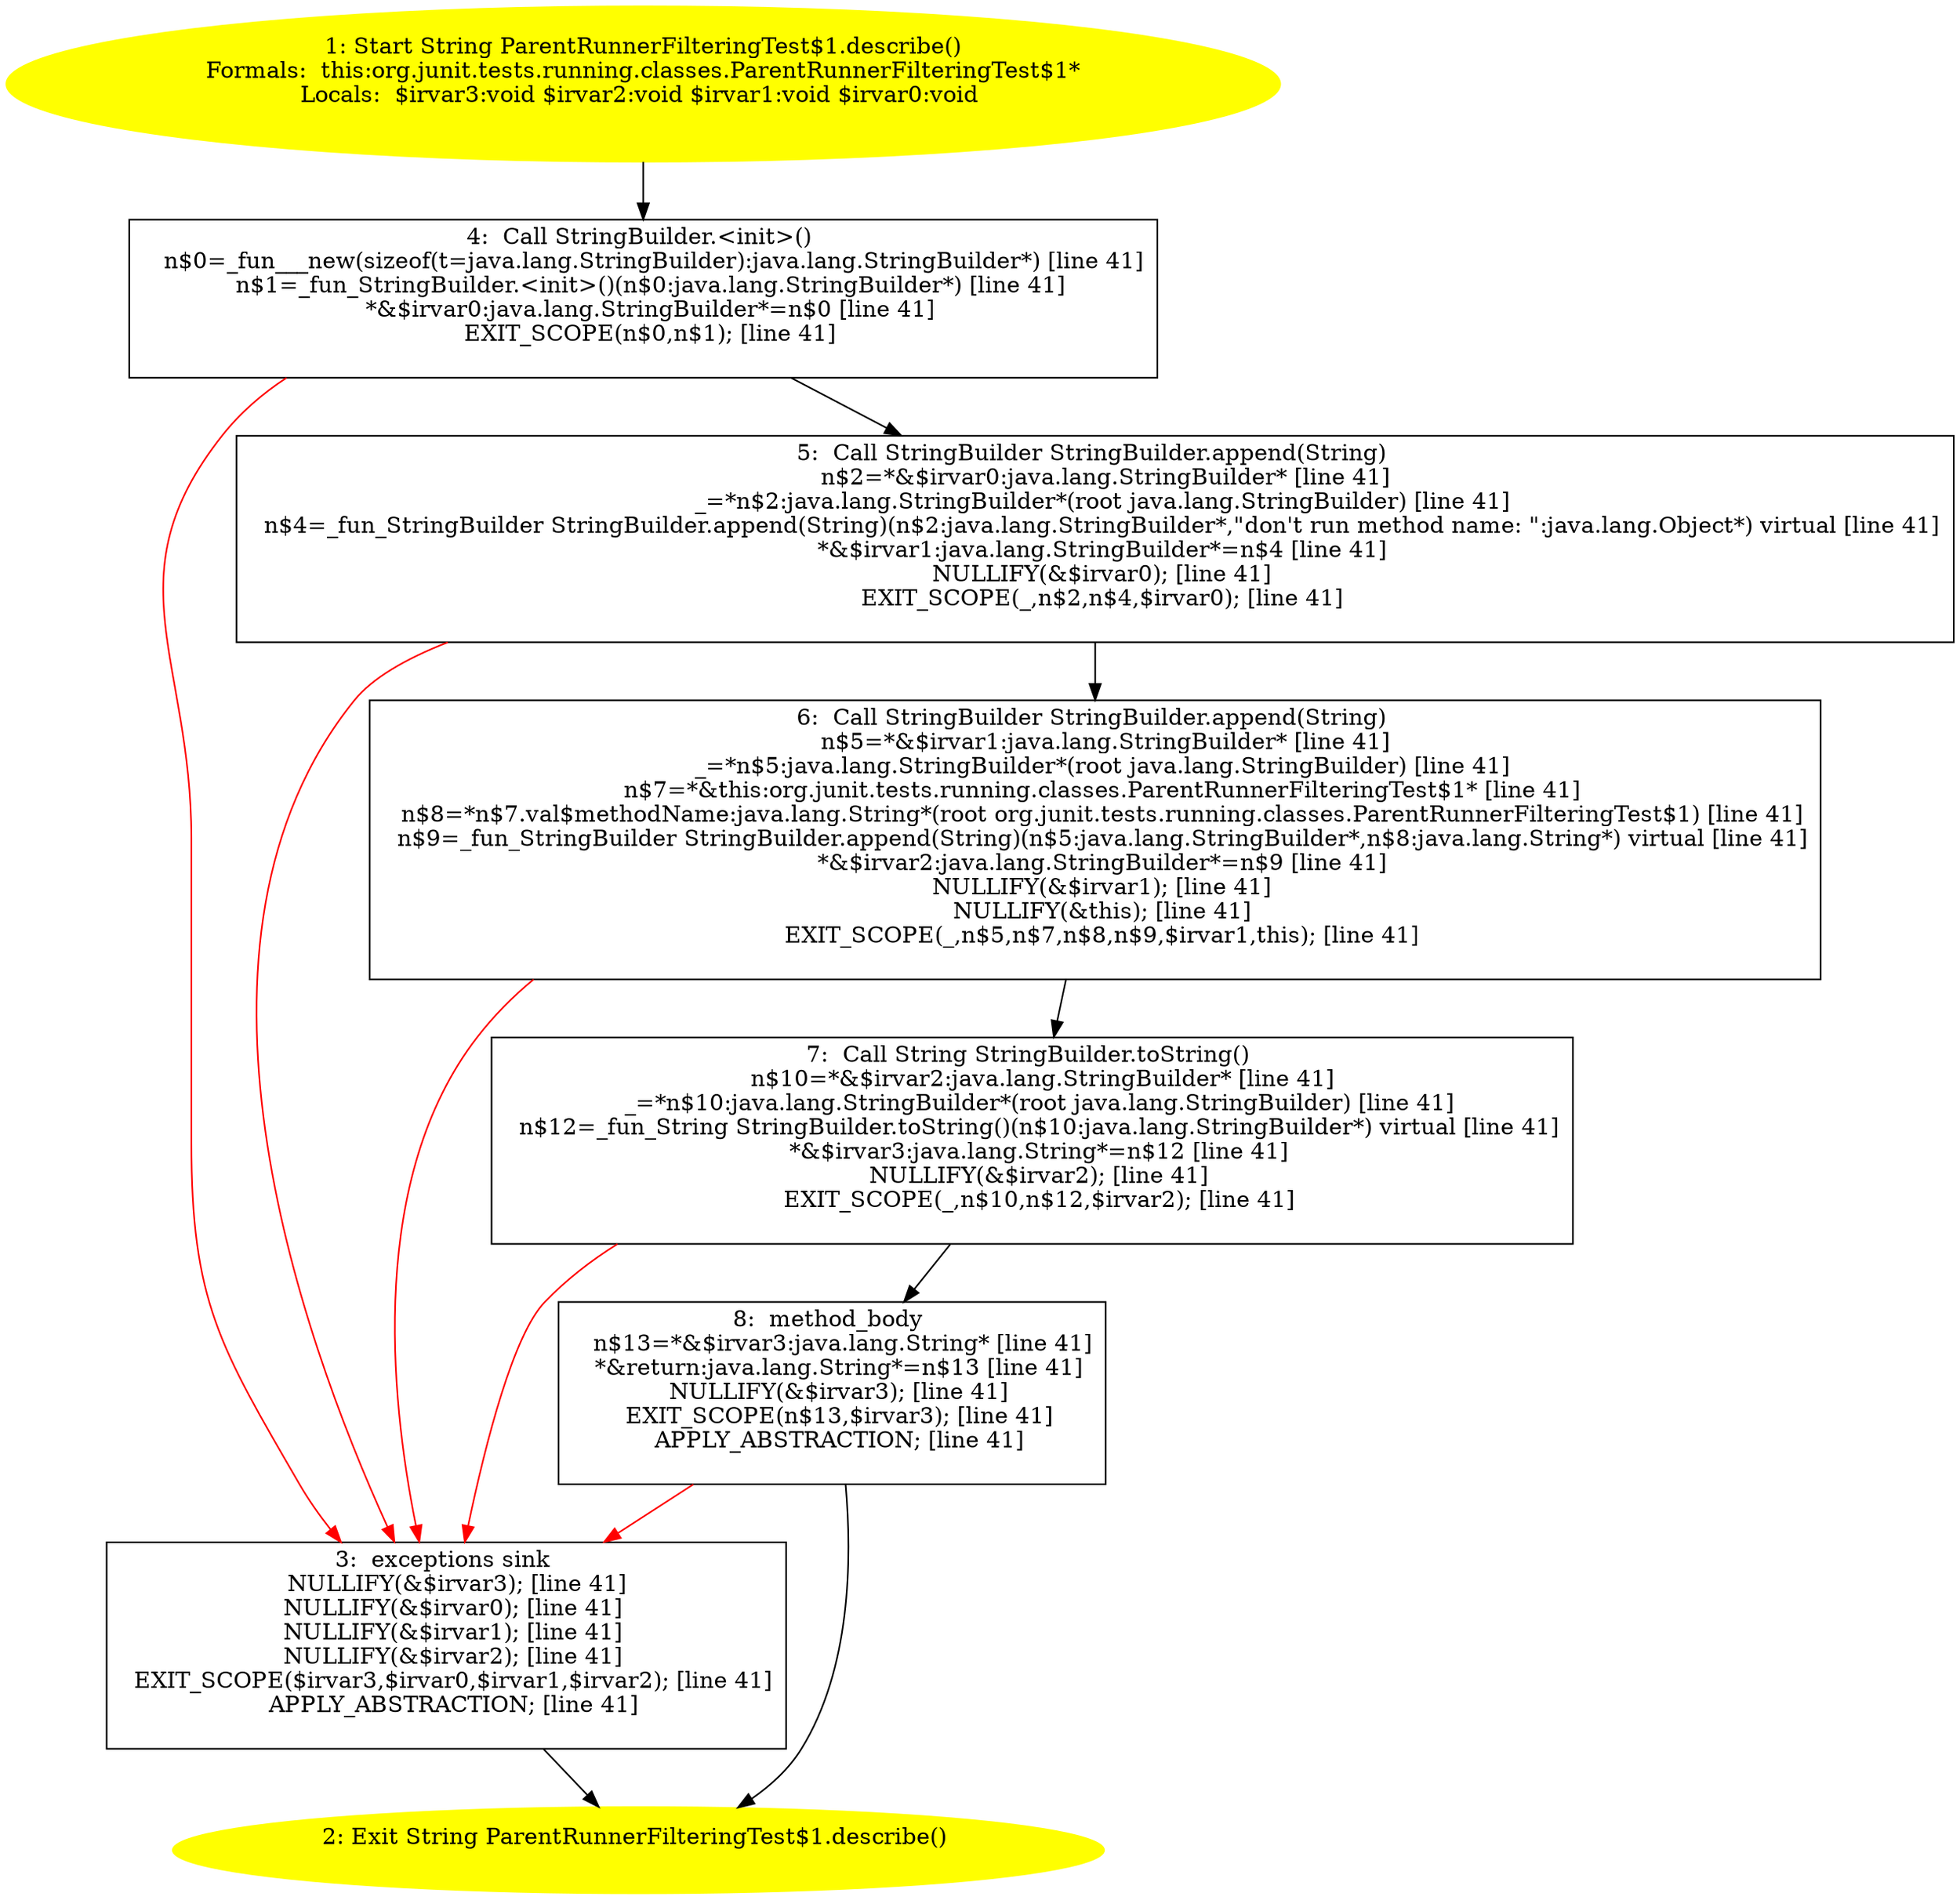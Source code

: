 /* @generated */
digraph cfg {
"org.junit.tests.running.classes.ParentRunnerFilteringTest$1.describe():java.lang.String.ed3f6d1cccf05760eb3408a8c992e426_1" [label="1: Start String ParentRunnerFilteringTest$1.describe()\nFormals:  this:org.junit.tests.running.classes.ParentRunnerFilteringTest$1*\nLocals:  $irvar3:void $irvar2:void $irvar1:void $irvar0:void \n  " color=yellow style=filled]
	

	 "org.junit.tests.running.classes.ParentRunnerFilteringTest$1.describe():java.lang.String.ed3f6d1cccf05760eb3408a8c992e426_1" -> "org.junit.tests.running.classes.ParentRunnerFilteringTest$1.describe():java.lang.String.ed3f6d1cccf05760eb3408a8c992e426_4" ;
"org.junit.tests.running.classes.ParentRunnerFilteringTest$1.describe():java.lang.String.ed3f6d1cccf05760eb3408a8c992e426_2" [label="2: Exit String ParentRunnerFilteringTest$1.describe() \n  " color=yellow style=filled]
	

"org.junit.tests.running.classes.ParentRunnerFilteringTest$1.describe():java.lang.String.ed3f6d1cccf05760eb3408a8c992e426_3" [label="3:  exceptions sink \n   NULLIFY(&$irvar3); [line 41]\n  NULLIFY(&$irvar0); [line 41]\n  NULLIFY(&$irvar1); [line 41]\n  NULLIFY(&$irvar2); [line 41]\n  EXIT_SCOPE($irvar3,$irvar0,$irvar1,$irvar2); [line 41]\n  APPLY_ABSTRACTION; [line 41]\n " shape="box"]
	

	 "org.junit.tests.running.classes.ParentRunnerFilteringTest$1.describe():java.lang.String.ed3f6d1cccf05760eb3408a8c992e426_3" -> "org.junit.tests.running.classes.ParentRunnerFilteringTest$1.describe():java.lang.String.ed3f6d1cccf05760eb3408a8c992e426_2" ;
"org.junit.tests.running.classes.ParentRunnerFilteringTest$1.describe():java.lang.String.ed3f6d1cccf05760eb3408a8c992e426_4" [label="4:  Call StringBuilder.<init>() \n   n$0=_fun___new(sizeof(t=java.lang.StringBuilder):java.lang.StringBuilder*) [line 41]\n  n$1=_fun_StringBuilder.<init>()(n$0:java.lang.StringBuilder*) [line 41]\n  *&$irvar0:java.lang.StringBuilder*=n$0 [line 41]\n  EXIT_SCOPE(n$0,n$1); [line 41]\n " shape="box"]
	

	 "org.junit.tests.running.classes.ParentRunnerFilteringTest$1.describe():java.lang.String.ed3f6d1cccf05760eb3408a8c992e426_4" -> "org.junit.tests.running.classes.ParentRunnerFilteringTest$1.describe():java.lang.String.ed3f6d1cccf05760eb3408a8c992e426_5" ;
	 "org.junit.tests.running.classes.ParentRunnerFilteringTest$1.describe():java.lang.String.ed3f6d1cccf05760eb3408a8c992e426_4" -> "org.junit.tests.running.classes.ParentRunnerFilteringTest$1.describe():java.lang.String.ed3f6d1cccf05760eb3408a8c992e426_3" [color="red" ];
"org.junit.tests.running.classes.ParentRunnerFilteringTest$1.describe():java.lang.String.ed3f6d1cccf05760eb3408a8c992e426_5" [label="5:  Call StringBuilder StringBuilder.append(String) \n   n$2=*&$irvar0:java.lang.StringBuilder* [line 41]\n  _=*n$2:java.lang.StringBuilder*(root java.lang.StringBuilder) [line 41]\n  n$4=_fun_StringBuilder StringBuilder.append(String)(n$2:java.lang.StringBuilder*,\"don't run method name: \":java.lang.Object*) virtual [line 41]\n  *&$irvar1:java.lang.StringBuilder*=n$4 [line 41]\n  NULLIFY(&$irvar0); [line 41]\n  EXIT_SCOPE(_,n$2,n$4,$irvar0); [line 41]\n " shape="box"]
	

	 "org.junit.tests.running.classes.ParentRunnerFilteringTest$1.describe():java.lang.String.ed3f6d1cccf05760eb3408a8c992e426_5" -> "org.junit.tests.running.classes.ParentRunnerFilteringTest$1.describe():java.lang.String.ed3f6d1cccf05760eb3408a8c992e426_6" ;
	 "org.junit.tests.running.classes.ParentRunnerFilteringTest$1.describe():java.lang.String.ed3f6d1cccf05760eb3408a8c992e426_5" -> "org.junit.tests.running.classes.ParentRunnerFilteringTest$1.describe():java.lang.String.ed3f6d1cccf05760eb3408a8c992e426_3" [color="red" ];
"org.junit.tests.running.classes.ParentRunnerFilteringTest$1.describe():java.lang.String.ed3f6d1cccf05760eb3408a8c992e426_6" [label="6:  Call StringBuilder StringBuilder.append(String) \n   n$5=*&$irvar1:java.lang.StringBuilder* [line 41]\n  _=*n$5:java.lang.StringBuilder*(root java.lang.StringBuilder) [line 41]\n  n$7=*&this:org.junit.tests.running.classes.ParentRunnerFilteringTest$1* [line 41]\n  n$8=*n$7.val$methodName:java.lang.String*(root org.junit.tests.running.classes.ParentRunnerFilteringTest$1) [line 41]\n  n$9=_fun_StringBuilder StringBuilder.append(String)(n$5:java.lang.StringBuilder*,n$8:java.lang.String*) virtual [line 41]\n  *&$irvar2:java.lang.StringBuilder*=n$9 [line 41]\n  NULLIFY(&$irvar1); [line 41]\n  NULLIFY(&this); [line 41]\n  EXIT_SCOPE(_,n$5,n$7,n$8,n$9,$irvar1,this); [line 41]\n " shape="box"]
	

	 "org.junit.tests.running.classes.ParentRunnerFilteringTest$1.describe():java.lang.String.ed3f6d1cccf05760eb3408a8c992e426_6" -> "org.junit.tests.running.classes.ParentRunnerFilteringTest$1.describe():java.lang.String.ed3f6d1cccf05760eb3408a8c992e426_7" ;
	 "org.junit.tests.running.classes.ParentRunnerFilteringTest$1.describe():java.lang.String.ed3f6d1cccf05760eb3408a8c992e426_6" -> "org.junit.tests.running.classes.ParentRunnerFilteringTest$1.describe():java.lang.String.ed3f6d1cccf05760eb3408a8c992e426_3" [color="red" ];
"org.junit.tests.running.classes.ParentRunnerFilteringTest$1.describe():java.lang.String.ed3f6d1cccf05760eb3408a8c992e426_7" [label="7:  Call String StringBuilder.toString() \n   n$10=*&$irvar2:java.lang.StringBuilder* [line 41]\n  _=*n$10:java.lang.StringBuilder*(root java.lang.StringBuilder) [line 41]\n  n$12=_fun_String StringBuilder.toString()(n$10:java.lang.StringBuilder*) virtual [line 41]\n  *&$irvar3:java.lang.String*=n$12 [line 41]\n  NULLIFY(&$irvar2); [line 41]\n  EXIT_SCOPE(_,n$10,n$12,$irvar2); [line 41]\n " shape="box"]
	

	 "org.junit.tests.running.classes.ParentRunnerFilteringTest$1.describe():java.lang.String.ed3f6d1cccf05760eb3408a8c992e426_7" -> "org.junit.tests.running.classes.ParentRunnerFilteringTest$1.describe():java.lang.String.ed3f6d1cccf05760eb3408a8c992e426_8" ;
	 "org.junit.tests.running.classes.ParentRunnerFilteringTest$1.describe():java.lang.String.ed3f6d1cccf05760eb3408a8c992e426_7" -> "org.junit.tests.running.classes.ParentRunnerFilteringTest$1.describe():java.lang.String.ed3f6d1cccf05760eb3408a8c992e426_3" [color="red" ];
"org.junit.tests.running.classes.ParentRunnerFilteringTest$1.describe():java.lang.String.ed3f6d1cccf05760eb3408a8c992e426_8" [label="8:  method_body \n   n$13=*&$irvar3:java.lang.String* [line 41]\n  *&return:java.lang.String*=n$13 [line 41]\n  NULLIFY(&$irvar3); [line 41]\n  EXIT_SCOPE(n$13,$irvar3); [line 41]\n  APPLY_ABSTRACTION; [line 41]\n " shape="box"]
	

	 "org.junit.tests.running.classes.ParentRunnerFilteringTest$1.describe():java.lang.String.ed3f6d1cccf05760eb3408a8c992e426_8" -> "org.junit.tests.running.classes.ParentRunnerFilteringTest$1.describe():java.lang.String.ed3f6d1cccf05760eb3408a8c992e426_2" ;
	 "org.junit.tests.running.classes.ParentRunnerFilteringTest$1.describe():java.lang.String.ed3f6d1cccf05760eb3408a8c992e426_8" -> "org.junit.tests.running.classes.ParentRunnerFilteringTest$1.describe():java.lang.String.ed3f6d1cccf05760eb3408a8c992e426_3" [color="red" ];
}
